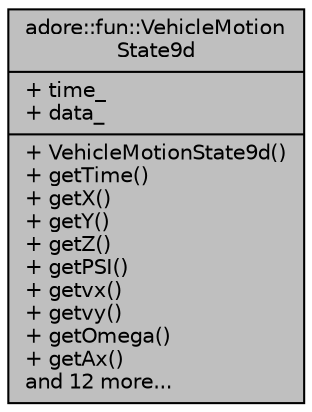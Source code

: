 digraph "adore::fun::VehicleMotionState9d"
{
 // LATEX_PDF_SIZE
  edge [fontname="Helvetica",fontsize="10",labelfontname="Helvetica",labelfontsize="10"];
  node [fontname="Helvetica",fontsize="10",shape=record];
  Node1 [label="{adore::fun::VehicleMotion\lState9d\n|+ time_\l+ data_\l|+ VehicleMotionState9d()\l+ getTime()\l+ getX()\l+ getY()\l+ getZ()\l+ getPSI()\l+ getvx()\l+ getvy()\l+ getOmega()\l+ getAx()\land 12 more...\l}",height=0.2,width=0.4,color="black", fillcolor="grey75", style="filled", fontcolor="black",tooltip=" "];
}

